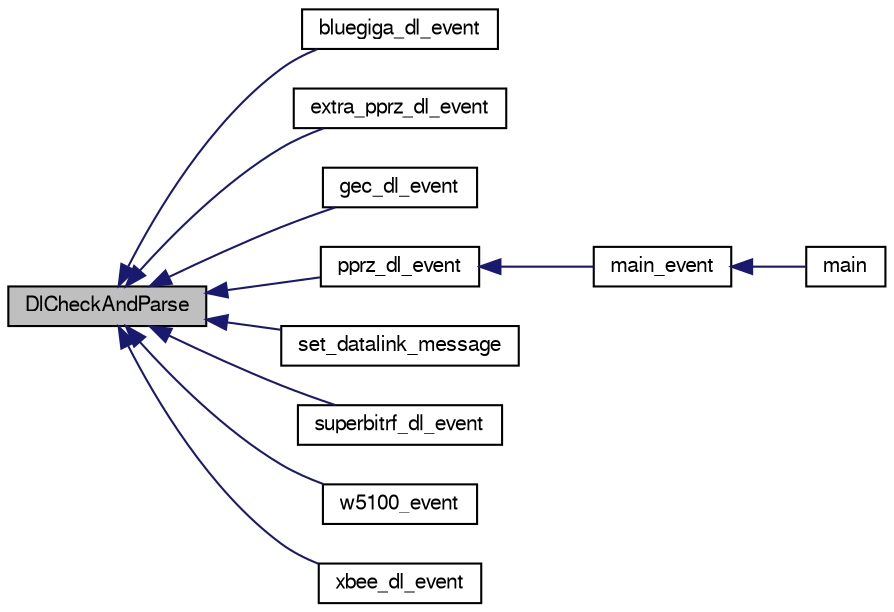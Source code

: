 digraph "DlCheckAndParse"
{
  edge [fontname="FreeSans",fontsize="10",labelfontname="FreeSans",labelfontsize="10"];
  node [fontname="FreeSans",fontsize="10",shape=record];
  rankdir="LR";
  Node1 [label="DlCheckAndParse",height=0.2,width=0.4,color="black", fillcolor="grey75", style="filled", fontcolor="black"];
  Node1 -> Node2 [dir="back",color="midnightblue",fontsize="10",style="solid",fontname="FreeSans"];
  Node2 [label="bluegiga_dl_event",height=0.2,width=0.4,color="black", fillcolor="white", style="filled",URL="$bluegiga__dl_8h.html#a921065e8139e27fbe413ef7459ed51b3",tooltip="Datalink Event. "];
  Node1 -> Node3 [dir="back",color="midnightblue",fontsize="10",style="solid",fontname="FreeSans"];
  Node3 [label="extra_pprz_dl_event",height=0.2,width=0.4,color="black", fillcolor="white", style="filled",URL="$extra__pprz__dl_8h.html#a95b5d2651fd6a78c616fe9ca1f556568",tooltip="Datalink Event. "];
  Node1 -> Node4 [dir="back",color="midnightblue",fontsize="10",style="solid",fontname="FreeSans"];
  Node4 [label="gec_dl_event",height=0.2,width=0.4,color="black", fillcolor="white", style="filled",URL="$gec__dl_8h.html#a7645c559a6c4a5f611acab677af4a579",tooltip="Datalink Event. "];
  Node1 -> Node5 [dir="back",color="midnightblue",fontsize="10",style="solid",fontname="FreeSans"];
  Node5 [label="pprz_dl_event",height=0.2,width=0.4,color="black", fillcolor="white", style="filled",URL="$pprz__dl_8h.html#adfe1564dac687b426549de7dfe029931",tooltip="Datalink Event. "];
  Node5 -> Node6 [dir="back",color="midnightblue",fontsize="10",style="solid",fontname="FreeSans"];
  Node6 [label="main_event",height=0.2,width=0.4,color="black", fillcolor="white", style="filled",URL="$setup__actuators_8c.html#a319a645047f275499aa30b0bc08c6e10"];
  Node6 -> Node7 [dir="back",color="midnightblue",fontsize="10",style="solid",fontname="FreeSans"];
  Node7 [label="main",height=0.2,width=0.4,color="black", fillcolor="white", style="filled",URL="$setup__actuators_8c.html#a840291bc02cba5474a4cb46a9b9566fe"];
  Node1 -> Node8 [dir="back",color="midnightblue",fontsize="10",style="solid",fontname="FreeSans"];
  Node8 [label="set_datalink_message",height=0.2,width=0.4,color="black", fillcolor="white", style="filled",URL="$sim__ap_8c.html#ad664061534694a2babfff03cfc5977f7"];
  Node1 -> Node9 [dir="back",color="midnightblue",fontsize="10",style="solid",fontname="FreeSans"];
  Node9 [label="superbitrf_dl_event",height=0.2,width=0.4,color="black", fillcolor="white", style="filled",URL="$subsystems_2datalink_2superbitrf_8h.html#a06a950af7255fea459d7c6de8c8c0cad",tooltip="The superbitrf datalink event call. "];
  Node1 -> Node10 [dir="back",color="midnightblue",fontsize="10",style="solid",fontname="FreeSans"];
  Node10 [label="w5100_event",height=0.2,width=0.4,color="black", fillcolor="white", style="filled",URL="$w5100_8h.html#a7266971e7bc00efad150ab73bbfc8c29"];
  Node1 -> Node11 [dir="back",color="midnightblue",fontsize="10",style="solid",fontname="FreeSans"];
  Node11 [label="xbee_dl_event",height=0.2,width=0.4,color="black", fillcolor="white", style="filled",URL="$xbee__dl_8h.html#ae70130a34c8efc48df440e2b410793c6",tooltip="Datalink Event. "];
}
